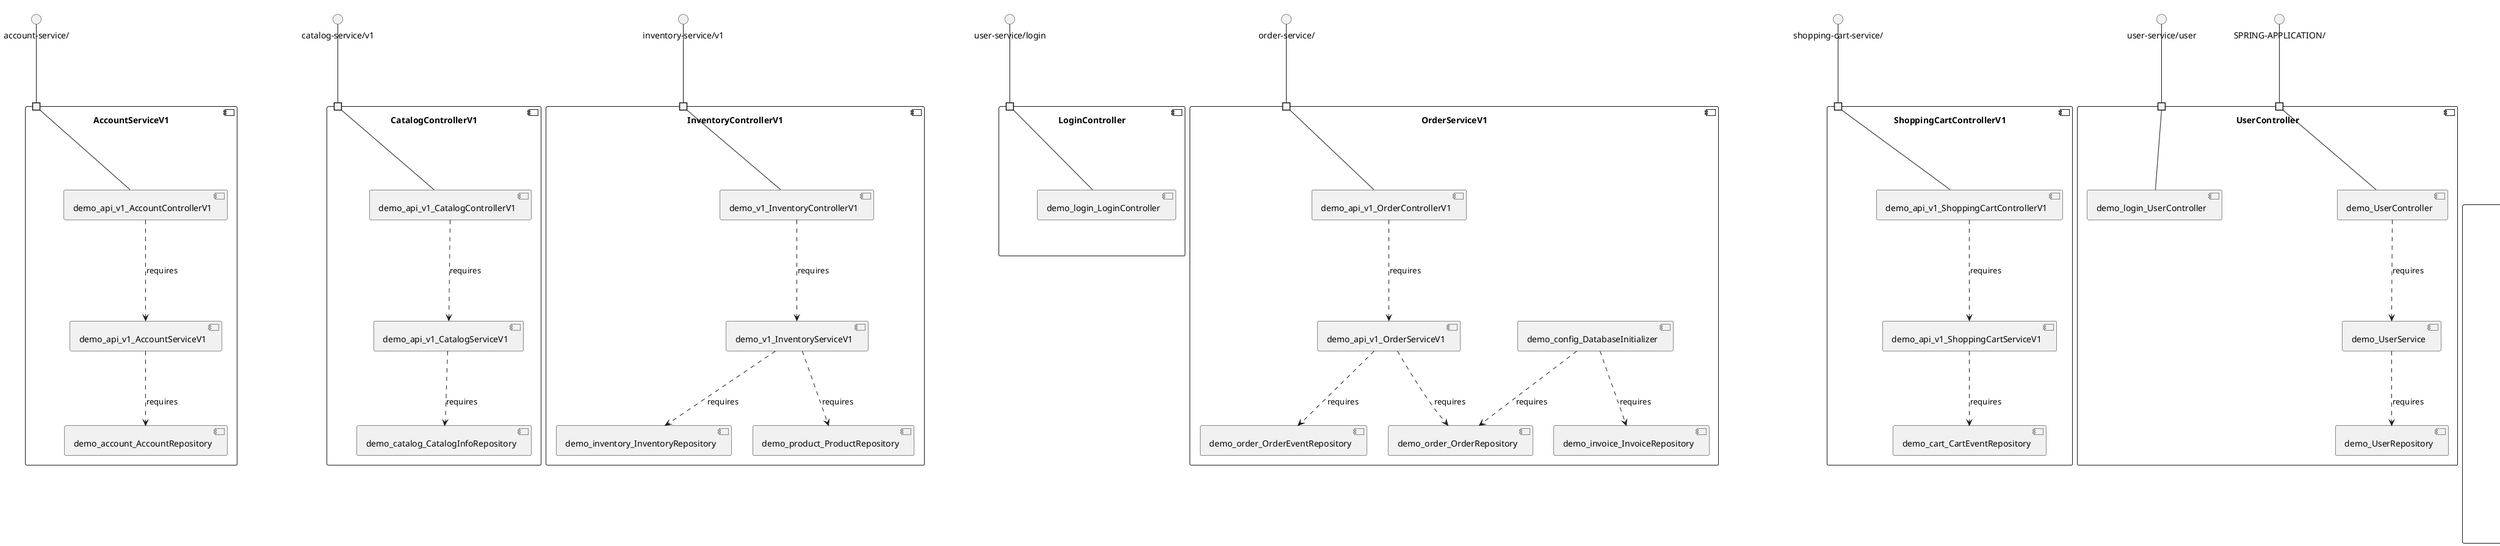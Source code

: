 @startuml
skinparam fixCircleLabelOverlapping true
component "AccountServiceV1\n\n\n\n\n\n" {
[demo_api_v1_AccountServiceV1]
[demo_account_AccountRepository]
[demo_api_v1_AccountControllerV1]
portin " " as AccountServiceV1.requires.account_service_
[demo_api_v1_AccountServiceV1]..>[demo_account_AccountRepository] : requires
[demo_api_v1_AccountControllerV1]..>[demo_api_v1_AccountServiceV1] : requires
"AccountServiceV1.requires.account_service_"--[demo_api_v1_AccountControllerV1]
}
interface "account-service/" as interface.account_service_
interface.account_service_--"AccountServiceV1.requires.account_service_"
component "CatalogControllerV1\n\n\n\n\n\n" {
[demo_api_v1_CatalogServiceV1]
[demo_api_v1_CatalogControllerV1]
[demo_catalog_CatalogInfoRepository]
portin " " as CatalogControllerV1.requires.catalog_service_v1
[demo_api_v1_CatalogControllerV1]..>[demo_api_v1_CatalogServiceV1] : requires
[demo_api_v1_CatalogServiceV1]..>[demo_catalog_CatalogInfoRepository] : requires
"CatalogControllerV1.requires.catalog_service_v1"--[demo_api_v1_CatalogControllerV1]
}
interface "catalog-service/v1" as interface.catalog_service_v1
interface.catalog_service_v1--"CatalogControllerV1.requires.catalog_service_v1"
component "InventoryControllerV1\n\n\n\n\n\n" {
[demo_inventory_InventoryRepository]
[demo_product_ProductRepository]
[demo_v1_InventoryControllerV1]
[demo_v1_InventoryServiceV1]
portin " " as InventoryControllerV1.requires.inventory_service_v1
[demo_v1_InventoryControllerV1]..>[demo_v1_InventoryServiceV1] : requires
[demo_v1_InventoryServiceV1]..>[demo_product_ProductRepository] : requires
[demo_v1_InventoryServiceV1]..>[demo_inventory_InventoryRepository] : requires
"InventoryControllerV1.requires.inventory_service_v1"--[demo_v1_InventoryControllerV1]
}
interface "inventory-service/v1" as interface.inventory_service_v1
interface.inventory_service_v1--"InventoryControllerV1.requires.inventory_service_v1"
component "LoginController\n\n\n\n\n\n" {
[demo_login_LoginController]
portin " " as LoginController.requires.user_service_login
"LoginController.requires.user_service_login"--[demo_login_LoginController]
}
interface "user-service/login" as interface.user_service_login
interface.user_service_login--"LoginController.requires.user_service_login"
component "OrderServiceV1\n\n\n\n\n\n" {
[demo_api_v1_OrderServiceV1]
[demo_config_DatabaseInitializer]
[demo_order_OrderRepository]
[demo_api_v1_OrderControllerV1]
[demo_invoice_InvoiceRepository]
[demo_order_OrderEventRepository]
portin " " as OrderServiceV1.requires.order_service_
[demo_api_v1_OrderServiceV1]..>[demo_order_OrderRepository] : requires
[demo_config_DatabaseInitializer]..>[demo_order_OrderRepository] : requires
[demo_api_v1_OrderServiceV1]..>[demo_order_OrderEventRepository] : requires
[demo_api_v1_OrderControllerV1]..>[demo_api_v1_OrderServiceV1] : requires
[demo_config_DatabaseInitializer]..>[demo_invoice_InvoiceRepository] : requires
"OrderServiceV1.requires.order_service_"--[demo_api_v1_OrderControllerV1]
}
interface "order-service/" as interface.order_service_
interface.order_service_--"OrderServiceV1.requires.order_service_"
component "ShoppingCartControllerV1\n\n\n\n\n\n" {
[demo_api_v1_ShoppingCartControllerV1]
[demo_cart_CartEventRepository]
[demo_api_v1_ShoppingCartServiceV1]
portin " " as ShoppingCartControllerV1.requires.shopping_cart_service_
[demo_api_v1_ShoppingCartControllerV1]..>[demo_api_v1_ShoppingCartServiceV1] : requires
[demo_api_v1_ShoppingCartServiceV1]..>[demo_cart_CartEventRepository] : requires
"ShoppingCartControllerV1.requires.shopping_cart_service_"--[demo_api_v1_ShoppingCartControllerV1]
}
interface "shopping-cart-service/" as interface.shopping_cart_service_
interface.shopping_cart_service_--"ShoppingCartControllerV1.requires.shopping_cart_service_"
component "UserController\n\n\n\n\n\n" {
[demo_UserService]
[demo_login_UserController]
[demo_UserController]
[demo_UserRepository]
portin " " as UserController.requires.user_service_user
portin " " as UserController.requires.SPRING_APPLICATION_
[demo_UserService]..>[demo_UserRepository] : requires
[demo_UserController]..>[demo_UserService] : requires
"UserController.requires.user_service_user"--[demo_login_UserController]
"UserController.requires.SPRING_APPLICATION_"--[demo_UserController]
}
interface "user-service/user" as interface.user_service_user
interface.user_service_user--"UserController.requires.user_service_user"
interface "SPRING-APPLICATION/" as interface.SPRING_APPLICATION_
interface.SPRING_APPLICATION_--"UserController.requires.SPRING_APPLICATION_"
component "UserControllerV1\n\n\n\n\n\n" {
[demo_api_v1_UserControllerV1]
[demo_user_UserRepository]
[demo_api_v1_UserServiceV1]
portin " " as UserControllerV1.requires.user_service_
[demo_api_v1_UserControllerV1]..>[demo_api_v1_UserServiceV1] : requires
[demo_api_v1_UserServiceV1]..>[demo_user_UserRepository] : requires
"UserControllerV1.requires.user_service_"--[demo_api_v1_UserControllerV1]
}
interface "user-service/" as interface.user_service_
interface.user_service_--"UserControllerV1.requires.user_service_"
[DatabaseInitializer]
interface "user-service/" as interface.user_service_
[demo_user_UserClientV1]..>interface.user_service_ : requires

@enduml
